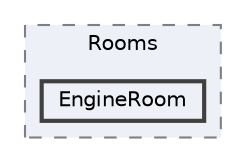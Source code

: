 digraph "Assets/Scripts/Ship/Rooms/EngineRoom"
{
 // INTERACTIVE_SVG=YES
 // LATEX_PDF_SIZE
  bgcolor="transparent";
  edge [fontname=Helvetica,fontsize=10,labelfontname=Helvetica,labelfontsize=10];
  node [fontname=Helvetica,fontsize=10,shape=box,height=0.2,width=0.4];
  compound=true
  subgraph clusterdir_a529025ea757274504fc567e115d1528 {
    graph [ bgcolor="#edf0f7", pencolor="grey50", label="Rooms", fontname=Helvetica,fontsize=10 style="filled,dashed", URL="dir_a529025ea757274504fc567e115d1528.html",tooltip=""]
  dir_726775fbc02a34bb7263c20848ee14c6 [label="EngineRoom", fillcolor="#edf0f7", color="grey25", style="filled,bold", URL="dir_726775fbc02a34bb7263c20848ee14c6.html",tooltip=""];
  }
}
